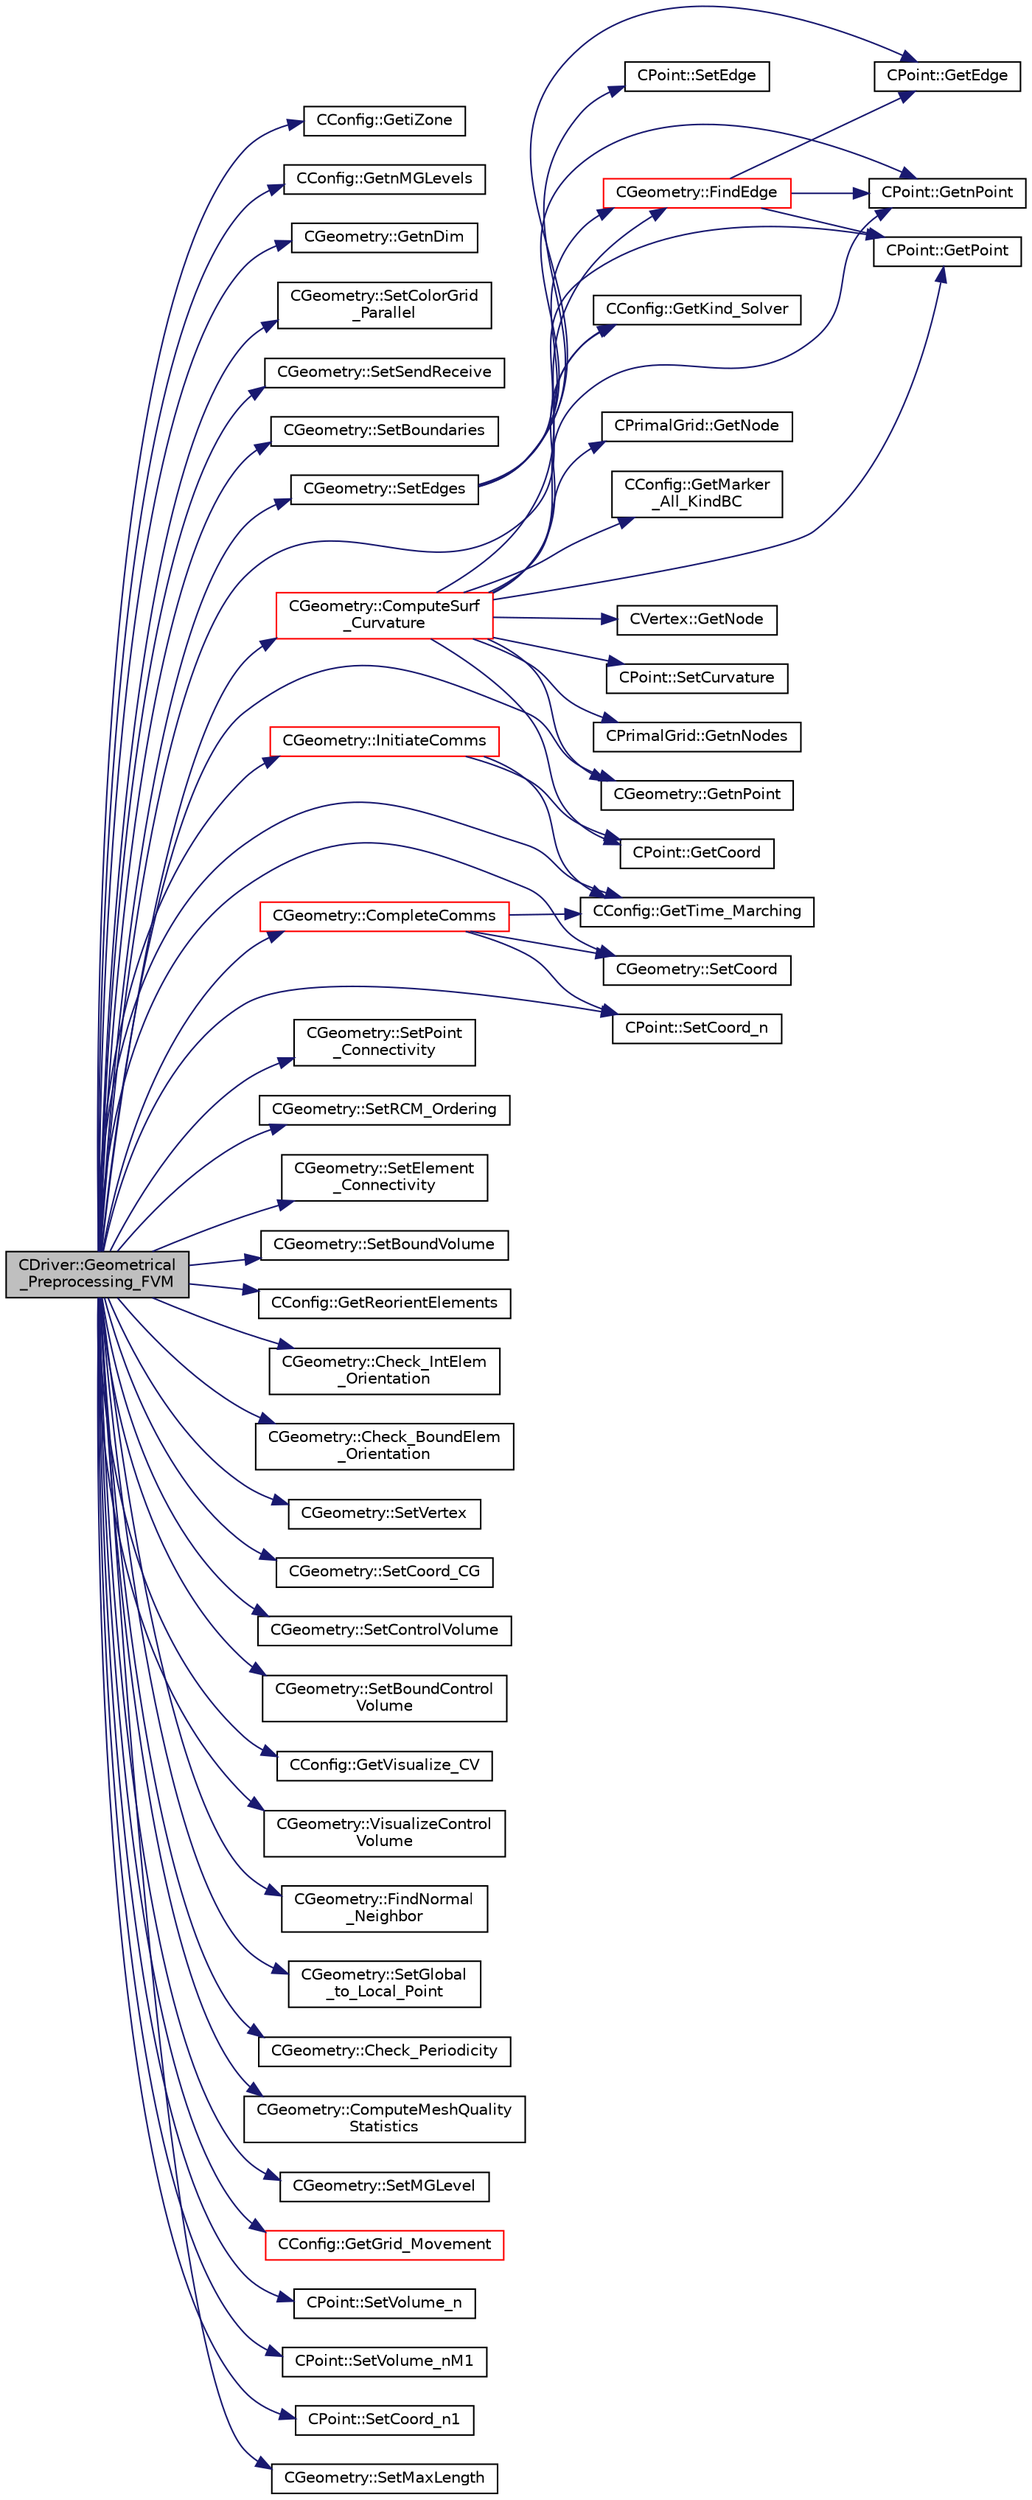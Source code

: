 digraph "CDriver::Geometrical_Preprocessing_FVM"
{
  edge [fontname="Helvetica",fontsize="10",labelfontname="Helvetica",labelfontsize="10"];
  node [fontname="Helvetica",fontsize="10",shape=record];
  rankdir="LR";
  Node1284 [label="CDriver::Geometrical\l_Preprocessing_FVM",height=0.2,width=0.4,color="black", fillcolor="grey75", style="filled", fontcolor="black"];
  Node1284 -> Node1285 [color="midnightblue",fontsize="10",style="solid",fontname="Helvetica"];
  Node1285 [label="CConfig::GetiZone",height=0.2,width=0.4,color="black", fillcolor="white", style="filled",URL="$class_c_config.html#ac09e21f44792b38adb3f933a4426b25f",tooltip="Provides the number of varaibles. "];
  Node1284 -> Node1286 [color="midnightblue",fontsize="10",style="solid",fontname="Helvetica"];
  Node1286 [label="CConfig::GetnMGLevels",height=0.2,width=0.4,color="black", fillcolor="white", style="filled",URL="$class_c_config.html#aea7f78497a5cd863bd065391232329fd",tooltip="Get the number of multigrid levels. "];
  Node1284 -> Node1287 [color="midnightblue",fontsize="10",style="solid",fontname="Helvetica"];
  Node1287 [label="CGeometry::GetnDim",height=0.2,width=0.4,color="black", fillcolor="white", style="filled",URL="$class_c_geometry.html#a2af01006c0c4f74ba089582f1a3587fe",tooltip="Get number of coordinates. "];
  Node1284 -> Node1288 [color="midnightblue",fontsize="10",style="solid",fontname="Helvetica"];
  Node1288 [label="CGeometry::SetColorGrid\l_Parallel",height=0.2,width=0.4,color="black", fillcolor="white", style="filled",URL="$class_c_geometry.html#ad8c16bc1dc14e8ca39b4754770cf8650",tooltip="A virtual member. "];
  Node1284 -> Node1289 [color="midnightblue",fontsize="10",style="solid",fontname="Helvetica"];
  Node1289 [label="CGeometry::SetSendReceive",height=0.2,width=0.4,color="black", fillcolor="white", style="filled",URL="$class_c_geometry.html#ac62ff5e07bf94a30736ab85daf555065",tooltip="A virtual member. "];
  Node1284 -> Node1290 [color="midnightblue",fontsize="10",style="solid",fontname="Helvetica"];
  Node1290 [label="CGeometry::SetBoundaries",height=0.2,width=0.4,color="black", fillcolor="white", style="filled",URL="$class_c_geometry.html#a41025a578a39f73b66541f15f71c37ea",tooltip="A virtual member. "];
  Node1284 -> Node1291 [color="midnightblue",fontsize="10",style="solid",fontname="Helvetica"];
  Node1291 [label="CConfig::GetKind_Solver",height=0.2,width=0.4,color="black", fillcolor="white", style="filled",URL="$class_c_config.html#a0e2628fc803f14ec6179427ee02e8655",tooltip="Governing equations of the flow (it can be different from the run time equation). ..."];
  Node1284 -> Node1292 [color="midnightblue",fontsize="10",style="solid",fontname="Helvetica"];
  Node1292 [label="CGeometry::SetPoint\l_Connectivity",height=0.2,width=0.4,color="black", fillcolor="white", style="filled",URL="$class_c_geometry.html#af434fdef787e1c2c494cb19463658efa",tooltip="Setas connectivity between points. "];
  Node1284 -> Node1293 [color="midnightblue",fontsize="10",style="solid",fontname="Helvetica"];
  Node1293 [label="CGeometry::SetRCM_Ordering",height=0.2,width=0.4,color="black", fillcolor="white", style="filled",URL="$class_c_geometry.html#a5ba44a770be330e64c8eff14ac6d3b10",tooltip="Orders the RCM. "];
  Node1284 -> Node1294 [color="midnightblue",fontsize="10",style="solid",fontname="Helvetica"];
  Node1294 [label="CGeometry::SetElement\l_Connectivity",height=0.2,width=0.4,color="black", fillcolor="white", style="filled",URL="$class_c_geometry.html#a782df405a5749330aeaf98127d0dace0",tooltip="Connects elements . "];
  Node1284 -> Node1295 [color="midnightblue",fontsize="10",style="solid",fontname="Helvetica"];
  Node1295 [label="CGeometry::SetBoundVolume",height=0.2,width=0.4,color="black", fillcolor="white", style="filled",URL="$class_c_geometry.html#aa9f47c3657519c1bc4a08613583dc984",tooltip="Sets the boundary volume. "];
  Node1284 -> Node1296 [color="midnightblue",fontsize="10",style="solid",fontname="Helvetica"];
  Node1296 [label="CConfig::GetReorientElements",height=0.2,width=0.4,color="black", fillcolor="white", style="filled",URL="$class_c_config.html#a48acd8a506429faa4ba408c461835f6d",tooltip="Get information about element reorientation. "];
  Node1284 -> Node1297 [color="midnightblue",fontsize="10",style="solid",fontname="Helvetica"];
  Node1297 [label="CGeometry::Check_IntElem\l_Orientation",height=0.2,width=0.4,color="black", fillcolor="white", style="filled",URL="$class_c_geometry.html#ab4bd8e972f8b2e0e09ac1e6485f8766a",tooltip="A virtual member. "];
  Node1284 -> Node1298 [color="midnightblue",fontsize="10",style="solid",fontname="Helvetica"];
  Node1298 [label="CGeometry::Check_BoundElem\l_Orientation",height=0.2,width=0.4,color="black", fillcolor="white", style="filled",URL="$class_c_geometry.html#aac781c6eb2dc4d59bf819543c010af0c",tooltip="A virtual member. "];
  Node1284 -> Node1299 [color="midnightblue",fontsize="10",style="solid",fontname="Helvetica"];
  Node1299 [label="CGeometry::SetEdges",height=0.2,width=0.4,color="black", fillcolor="white", style="filled",URL="$class_c_geometry.html#afd0eccdc94ace335c037e2f620e73094",tooltip="Sets the edges of an elemment. "];
  Node1299 -> Node1300 [color="midnightblue",fontsize="10",style="solid",fontname="Helvetica"];
  Node1300 [label="CPoint::GetnPoint",height=0.2,width=0.4,color="black", fillcolor="white", style="filled",URL="$class_c_point.html#adbb78f3c01711ed0349897f845e3f2d8",tooltip="Get the number of points that compose the control volume. "];
  Node1299 -> Node1301 [color="midnightblue",fontsize="10",style="solid",fontname="Helvetica"];
  Node1301 [label="CPoint::GetPoint",height=0.2,width=0.4,color="black", fillcolor="white", style="filled",URL="$class_c_point.html#aab08fdab4e59c01d822afca5335a86af",tooltip="Get all the points that compose the control volume. "];
  Node1299 -> Node1302 [color="midnightblue",fontsize="10",style="solid",fontname="Helvetica"];
  Node1302 [label="CPoint::GetEdge",height=0.2,width=0.4,color="black", fillcolor="white", style="filled",URL="$class_c_point.html#ab38e63c5f4c18c6353ce10d55b94f4e2",tooltip="Get all the edges that compose the control volume. "];
  Node1299 -> Node1303 [color="midnightblue",fontsize="10",style="solid",fontname="Helvetica"];
  Node1303 [label="CPoint::SetEdge",height=0.2,width=0.4,color="black", fillcolor="white", style="filled",URL="$class_c_point.html#a3f27ecb53b1cb7e0611e47a488c1bd43",tooltip="Set the edges that compose the control volume. "];
  Node1299 -> Node1304 [color="midnightblue",fontsize="10",style="solid",fontname="Helvetica"];
  Node1304 [label="CGeometry::FindEdge",height=0.2,width=0.4,color="red", fillcolor="white", style="filled",URL="$class_c_geometry.html#a1695b3558f1b91fdcfea6a184f94229b",tooltip="Get the edge index from using the nodes of the edge. "];
  Node1304 -> Node1300 [color="midnightblue",fontsize="10",style="solid",fontname="Helvetica"];
  Node1304 -> Node1301 [color="midnightblue",fontsize="10",style="solid",fontname="Helvetica"];
  Node1304 -> Node1302 [color="midnightblue",fontsize="10",style="solid",fontname="Helvetica"];
  Node1284 -> Node1307 [color="midnightblue",fontsize="10",style="solid",fontname="Helvetica"];
  Node1307 [label="CGeometry::SetVertex",height=0.2,width=0.4,color="black", fillcolor="white", style="filled",URL="$class_c_geometry.html#a5729d3ebf9e8fb8aa3e92ec4ca21575f",tooltip="Sets the vertices. "];
  Node1284 -> Node1308 [color="midnightblue",fontsize="10",style="solid",fontname="Helvetica"];
  Node1308 [label="CGeometry::SetCoord_CG",height=0.2,width=0.4,color="black", fillcolor="white", style="filled",URL="$class_c_geometry.html#a83962c234a9cafc63a3d4a8f2ac48875",tooltip="Sets CG coordinates. "];
  Node1284 -> Node1309 [color="midnightblue",fontsize="10",style="solid",fontname="Helvetica"];
  Node1309 [label="CGeometry::SetControlVolume",height=0.2,width=0.4,color="black", fillcolor="white", style="filled",URL="$class_c_geometry.html#a2801527cce396e9b4f8d91a57fe82712",tooltip="Sets control volume. "];
  Node1284 -> Node1310 [color="midnightblue",fontsize="10",style="solid",fontname="Helvetica"];
  Node1310 [label="CGeometry::SetBoundControl\lVolume",height=0.2,width=0.4,color="black", fillcolor="white", style="filled",URL="$class_c_geometry.html#adf22bc637db1c4d9dd150c6185ab1566",tooltip="A virtual member. "];
  Node1284 -> Node1311 [color="midnightblue",fontsize="10",style="solid",fontname="Helvetica"];
  Node1311 [label="CConfig::GetVisualize_CV",height=0.2,width=0.4,color="black", fillcolor="white", style="filled",URL="$class_c_config.html#a6e12cce2a131ef954e606b116285b610",tooltip="Get the node number of the CV to visualize. "];
  Node1284 -> Node1312 [color="midnightblue",fontsize="10",style="solid",fontname="Helvetica"];
  Node1312 [label="CGeometry::VisualizeControl\lVolume",height=0.2,width=0.4,color="black", fillcolor="white", style="filled",URL="$class_c_geometry.html#aaec304e0e3d79462ce15a34988ae3656",tooltip="A virtual member. "];
  Node1284 -> Node1313 [color="midnightblue",fontsize="10",style="solid",fontname="Helvetica"];
  Node1313 [label="CGeometry::FindNormal\l_Neighbor",height=0.2,width=0.4,color="black", fillcolor="white", style="filled",URL="$class_c_geometry.html#a1b8123d27f495df177507c613502450c",tooltip="A virtual member. "];
  Node1284 -> Node1314 [color="midnightblue",fontsize="10",style="solid",fontname="Helvetica"];
  Node1314 [label="CGeometry::SetGlobal\l_to_Local_Point",height=0.2,width=0.4,color="black", fillcolor="white", style="filled",URL="$class_c_geometry.html#af2cad0cc9b58ca4a6f7d8618f0af41c2",tooltip="A virtual member. "];
  Node1284 -> Node1315 [color="midnightblue",fontsize="10",style="solid",fontname="Helvetica"];
  Node1315 [label="CGeometry::ComputeSurf\l_Curvature",height=0.2,width=0.4,color="red", fillcolor="white", style="filled",URL="$class_c_geometry.html#a260ac40c011a30a0fb55a4cc45eaf88e",tooltip="Find and store all vertices on a sharp corner in the geometry. "];
  Node1315 -> Node1291 [color="midnightblue",fontsize="10",style="solid",fontname="Helvetica"];
  Node1315 -> Node1316 [color="midnightblue",fontsize="10",style="solid",fontname="Helvetica"];
  Node1316 [label="CConfig::GetMarker\l_All_KindBC",height=0.2,width=0.4,color="black", fillcolor="white", style="filled",URL="$class_c_config.html#a57d43acc1457d2d27095ce006218862e",tooltip="Get the kind of boundary for each marker. "];
  Node1315 -> Node1317 [color="midnightblue",fontsize="10",style="solid",fontname="Helvetica"];
  Node1317 [label="CVertex::GetNode",height=0.2,width=0.4,color="black", fillcolor="white", style="filled",URL="$class_c_vertex.html#a95c513bf927464157ed96b6c79779a1f",tooltip="Get the node of the vertex. "];
  Node1315 -> Node1300 [color="midnightblue",fontsize="10",style="solid",fontname="Helvetica"];
  Node1315 -> Node1301 [color="midnightblue",fontsize="10",style="solid",fontname="Helvetica"];
  Node1315 -> Node1318 [color="midnightblue",fontsize="10",style="solid",fontname="Helvetica"];
  Node1318 [label="CPoint::GetCoord",height=0.2,width=0.4,color="black", fillcolor="white", style="filled",URL="$class_c_point.html#a95fe081d22e96e190cb3edcbf0d6525f",tooltip="Get the coordinates dor the control volume. "];
  Node1315 -> Node1319 [color="midnightblue",fontsize="10",style="solid",fontname="Helvetica"];
  Node1319 [label="CPoint::SetCurvature",height=0.2,width=0.4,color="black", fillcolor="white", style="filled",URL="$class_c_point.html#a0077b25392ac2b78d2bfd3b24e0f6b9a",tooltip="Set the value of the curvature at a surface node. "];
  Node1315 -> Node1320 [color="midnightblue",fontsize="10",style="solid",fontname="Helvetica"];
  Node1320 [label="CPrimalGrid::GetnNodes",height=0.2,width=0.4,color="black", fillcolor="white", style="filled",URL="$class_c_primal_grid.html#a0efbf2f8391d5177d92bd850016a3783",tooltip="A pure virtual member. "];
  Node1315 -> Node1321 [color="midnightblue",fontsize="10",style="solid",fontname="Helvetica"];
  Node1321 [label="CPrimalGrid::GetNode",height=0.2,width=0.4,color="black", fillcolor="white", style="filled",URL="$class_c_primal_grid.html#a4fc7b6b6ac5025325c7e68fb56fbeef8",tooltip="A pure virtual member. "];
  Node1315 -> Node1304 [color="midnightblue",fontsize="10",style="solid",fontname="Helvetica"];
  Node1315 -> Node1329 [color="midnightblue",fontsize="10",style="solid",fontname="Helvetica"];
  Node1329 [label="CGeometry::GetnPoint",height=0.2,width=0.4,color="black", fillcolor="white", style="filled",URL="$class_c_geometry.html#aa68b666b38f4d2c7021736ae86940f44",tooltip="Get number of points. "];
  Node1284 -> Node1331 [color="midnightblue",fontsize="10",style="solid",fontname="Helvetica"];
  Node1331 [label="CGeometry::Check_Periodicity",height=0.2,width=0.4,color="black", fillcolor="white", style="filled",URL="$class_c_geometry.html#a22953b2dc10e2245858bb76fbf802af1",tooltip="A virtual member. "];
  Node1284 -> Node1332 [color="midnightblue",fontsize="10",style="solid",fontname="Helvetica"];
  Node1332 [label="CGeometry::ComputeMeshQuality\lStatistics",height=0.2,width=0.4,color="black", fillcolor="white", style="filled",URL="$class_c_geometry.html#a82182030214c74244c3475fe527961d9",tooltip="A virtual member. "];
  Node1284 -> Node1333 [color="midnightblue",fontsize="10",style="solid",fontname="Helvetica"];
  Node1333 [label="CGeometry::SetMGLevel",height=0.2,width=0.4,color="black", fillcolor="white", style="filled",URL="$class_c_geometry.html#adadb163c3d61d7314ce3f1f842ca26ab",tooltip="Set the multigrid index for the current geometry object. "];
  Node1284 -> Node1334 [color="midnightblue",fontsize="10",style="solid",fontname="Helvetica"];
  Node1334 [label="CGeometry::SetCoord",height=0.2,width=0.4,color="black", fillcolor="white", style="filled",URL="$class_c_geometry.html#a5956a22f6942c7cd1b2a53dcaa201972",tooltip="A virtual member. "];
  Node1284 -> Node1335 [color="midnightblue",fontsize="10",style="solid",fontname="Helvetica"];
  Node1335 [label="CConfig::GetTime_Marching",height=0.2,width=0.4,color="black", fillcolor="white", style="filled",URL="$class_c_config.html#a864d499ce740184803607801c47abda7",tooltip="Provides information about the time integration, and change the write in the output files information..."];
  Node1284 -> Node1336 [color="midnightblue",fontsize="10",style="solid",fontname="Helvetica"];
  Node1336 [label="CConfig::GetGrid_Movement",height=0.2,width=0.4,color="red", fillcolor="white", style="filled",URL="$class_c_config.html#a65f49bf3888539804cc0ceac28a32923",tooltip="Get information about the grid movement. "];
  Node1284 -> Node1329 [color="midnightblue",fontsize="10",style="solid",fontname="Helvetica"];
  Node1284 -> Node1338 [color="midnightblue",fontsize="10",style="solid",fontname="Helvetica"];
  Node1338 [label="CPoint::SetVolume_n",height=0.2,width=0.4,color="black", fillcolor="white", style="filled",URL="$class_c_point.html#a72a57731b5e2b1d312144f7c41ff689e",tooltip="Set the volume of the control volume at time n. "];
  Node1284 -> Node1339 [color="midnightblue",fontsize="10",style="solid",fontname="Helvetica"];
  Node1339 [label="CPoint::SetVolume_nM1",height=0.2,width=0.4,color="black", fillcolor="white", style="filled",URL="$class_c_point.html#a79ecc2a84c9b991d4d57e883c4d086d5",tooltip="Set the volume of the control volume at time n+1. "];
  Node1284 -> Node1340 [color="midnightblue",fontsize="10",style="solid",fontname="Helvetica"];
  Node1340 [label="CPoint::SetCoord_n",height=0.2,width=0.4,color="black", fillcolor="white", style="filled",URL="$class_c_point.html#ac99bf9bb160e4f7bee37d7cc29d17b3c",tooltip="Set the coordinates of the control volume at time n to the ones in Coord. "];
  Node1284 -> Node1341 [color="midnightblue",fontsize="10",style="solid",fontname="Helvetica"];
  Node1341 [label="CPoint::SetCoord_n1",height=0.2,width=0.4,color="black", fillcolor="white", style="filled",URL="$class_c_point.html#a2c58dcd1503e1157f5afc7c9200743eb",tooltip="Set the coordinates of the control volume at time n-1 to the ones in Coord_n. "];
  Node1284 -> Node1342 [color="midnightblue",fontsize="10",style="solid",fontname="Helvetica"];
  Node1342 [label="CGeometry::SetMaxLength",height=0.2,width=0.4,color="black", fillcolor="white", style="filled",URL="$class_c_geometry.html#a6eee72ed5a355f210937e6ea2b10b961",tooltip="Set max length. "];
  Node1284 -> Node1343 [color="midnightblue",fontsize="10",style="solid",fontname="Helvetica"];
  Node1343 [label="CGeometry::InitiateComms",height=0.2,width=0.4,color="red", fillcolor="white", style="filled",URL="$class_c_geometry.html#aade184b0616ad6d83a721f1b17473df3",tooltip="Routine to load a geometric quantity into the data structures for MPI point-to-point communication an..."];
  Node1343 -> Node1335 [color="midnightblue",fontsize="10",style="solid",fontname="Helvetica"];
  Node1343 -> Node1318 [color="midnightblue",fontsize="10",style="solid",fontname="Helvetica"];
  Node1284 -> Node1354 [color="midnightblue",fontsize="10",style="solid",fontname="Helvetica"];
  Node1354 [label="CGeometry::CompleteComms",height=0.2,width=0.4,color="red", fillcolor="white", style="filled",URL="$class_c_geometry.html#a18d2f0e3a00218eef232cd75029bc53e",tooltip="Routine to complete the set of non-blocking communications launched by InitiateComms() and unpacking ..."];
  Node1354 -> Node1334 [color="midnightblue",fontsize="10",style="solid",fontname="Helvetica"];
  Node1354 -> Node1340 [color="midnightblue",fontsize="10",style="solid",fontname="Helvetica"];
  Node1354 -> Node1335 [color="midnightblue",fontsize="10",style="solid",fontname="Helvetica"];
}

